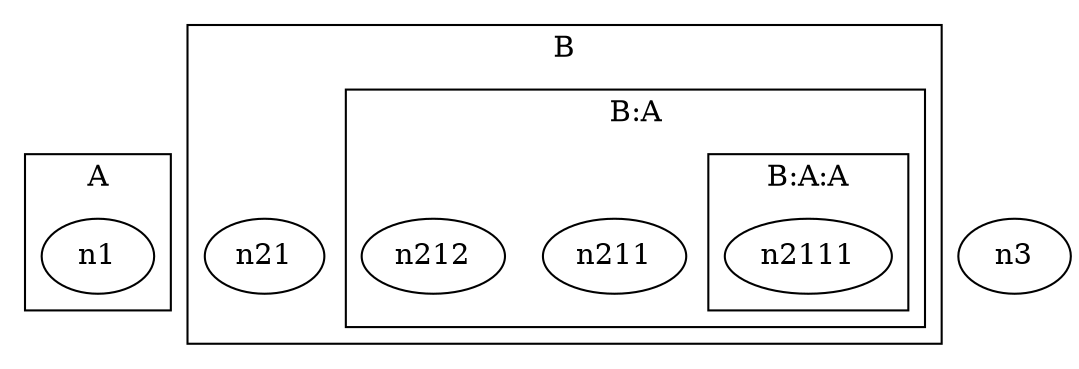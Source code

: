graph G {
  subgraph cluster_A {
    label = "A"
    "n1"
  }
  subgraph cluster_B {
    label = "B"
    "n21"
    subgraph cluster_B_A {
      label = "B:A"
      "n211"
      "n212"
      subgraph cluster_B_A_A {
        label = "B:A:A"
        "n2111"
      }
    }
  }
  "n1"
  "n21"
  "n211"
  "n212"
  "n2111"
  "n3"
}
